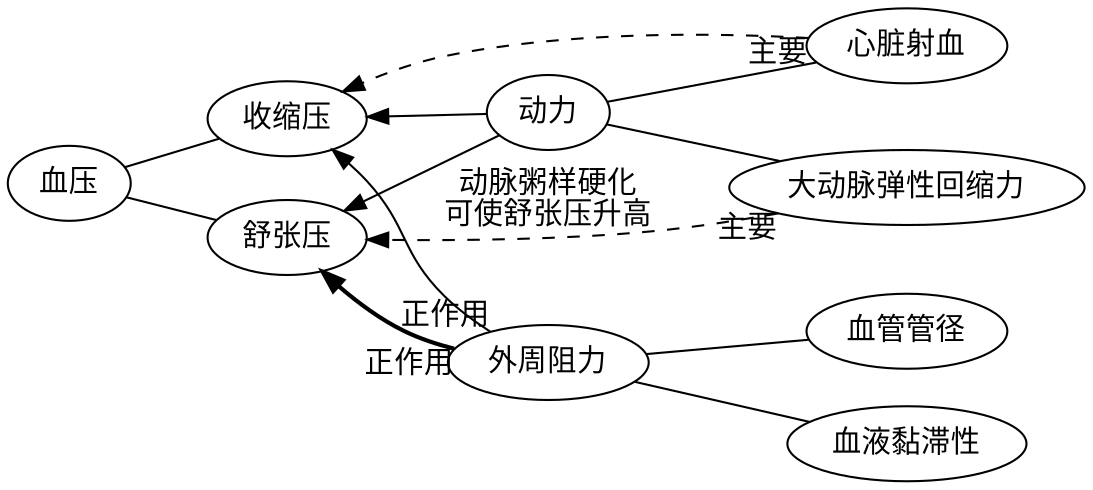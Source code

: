 digraph factor {
    rankdir=RL
    {
        edge [taillabel="主要" style="dashed"]
        心脏射血 -> 收缩压
        大动脉弹性回缩力 -> 舒张压 [label="动脉粥样硬化\n可使舒张压升高"]
    }
    {
        edge [arrowhead="none"]
        血管管径 -> 外周阻力
        血液黏滞性 -> 外周阻力

        心脏射血 -> 动力
        大动脉弹性回缩力 -> 动力

        收缩压 -> 血压
        舒张压 -> 血压
    }
    {
        rank=same
        动力
        外周阻力
    }
    动力 -> { 收缩压 舒张压 }
    {
        edge [taillabel="正作用"]
        外周阻力 -> 舒张压 [style="bold"]
        外周阻力 -> 收缩压
    }
}
